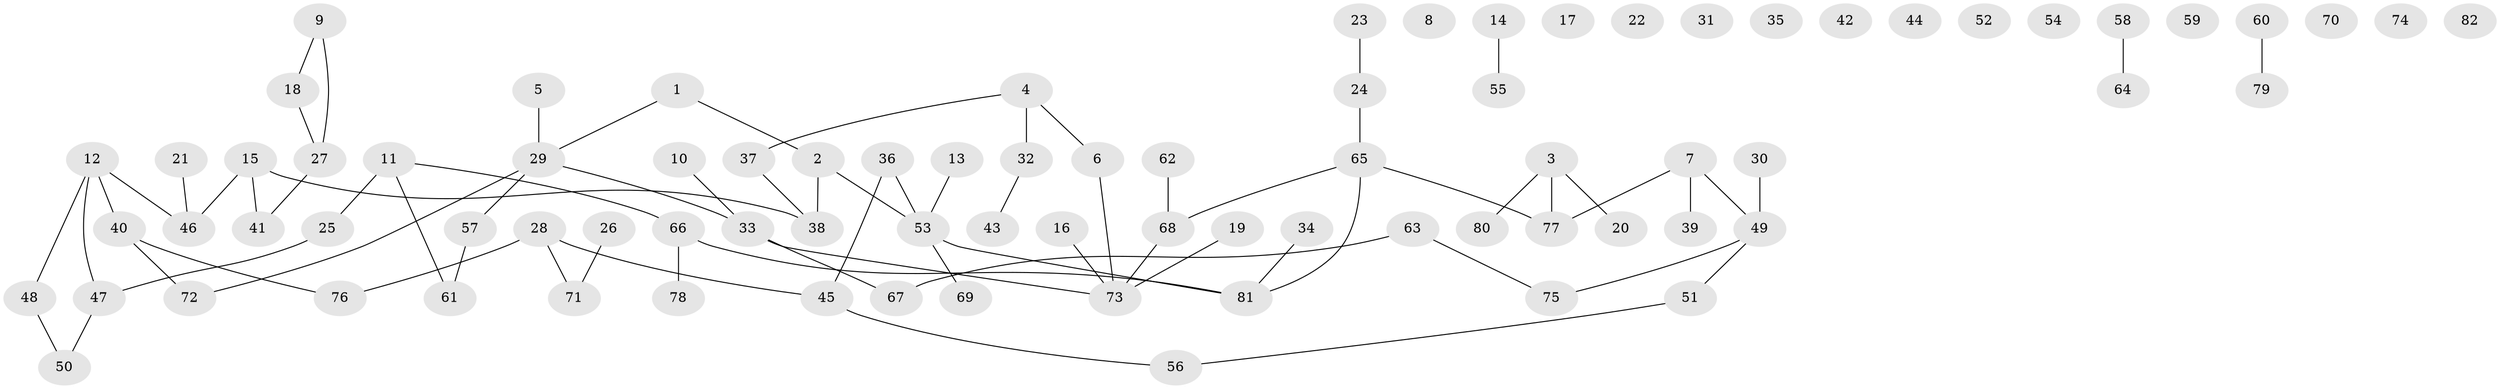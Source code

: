 // coarse degree distribution, {6: 0.02040816326530612, 2: 0.14285714285714285, 4: 0.10204081632653061, 1: 0.2653061224489796, 0: 0.32653061224489793, 3: 0.08163265306122448, 5: 0.061224489795918366}
// Generated by graph-tools (version 1.1) at 2025/16/03/04/25 18:16:41]
// undirected, 82 vertices, 75 edges
graph export_dot {
graph [start="1"]
  node [color=gray90,style=filled];
  1;
  2;
  3;
  4;
  5;
  6;
  7;
  8;
  9;
  10;
  11;
  12;
  13;
  14;
  15;
  16;
  17;
  18;
  19;
  20;
  21;
  22;
  23;
  24;
  25;
  26;
  27;
  28;
  29;
  30;
  31;
  32;
  33;
  34;
  35;
  36;
  37;
  38;
  39;
  40;
  41;
  42;
  43;
  44;
  45;
  46;
  47;
  48;
  49;
  50;
  51;
  52;
  53;
  54;
  55;
  56;
  57;
  58;
  59;
  60;
  61;
  62;
  63;
  64;
  65;
  66;
  67;
  68;
  69;
  70;
  71;
  72;
  73;
  74;
  75;
  76;
  77;
  78;
  79;
  80;
  81;
  82;
  1 -- 2;
  1 -- 29;
  2 -- 38;
  2 -- 53;
  3 -- 20;
  3 -- 77;
  3 -- 80;
  4 -- 6;
  4 -- 32;
  4 -- 37;
  5 -- 29;
  6 -- 73;
  7 -- 39;
  7 -- 49;
  7 -- 77;
  9 -- 18;
  9 -- 27;
  10 -- 33;
  11 -- 25;
  11 -- 61;
  11 -- 66;
  12 -- 40;
  12 -- 46;
  12 -- 47;
  12 -- 48;
  13 -- 53;
  14 -- 55;
  15 -- 38;
  15 -- 41;
  15 -- 46;
  16 -- 73;
  18 -- 27;
  19 -- 73;
  21 -- 46;
  23 -- 24;
  24 -- 65;
  25 -- 47;
  26 -- 71;
  27 -- 41;
  28 -- 45;
  28 -- 71;
  28 -- 76;
  29 -- 33;
  29 -- 57;
  29 -- 72;
  30 -- 49;
  32 -- 43;
  33 -- 67;
  33 -- 73;
  34 -- 81;
  36 -- 45;
  36 -- 53;
  37 -- 38;
  40 -- 72;
  40 -- 76;
  45 -- 56;
  47 -- 50;
  48 -- 50;
  49 -- 51;
  49 -- 75;
  51 -- 56;
  53 -- 69;
  53 -- 81;
  57 -- 61;
  58 -- 64;
  60 -- 79;
  62 -- 68;
  63 -- 67;
  63 -- 75;
  65 -- 68;
  65 -- 77;
  65 -- 81;
  66 -- 78;
  66 -- 81;
  68 -- 73;
}
